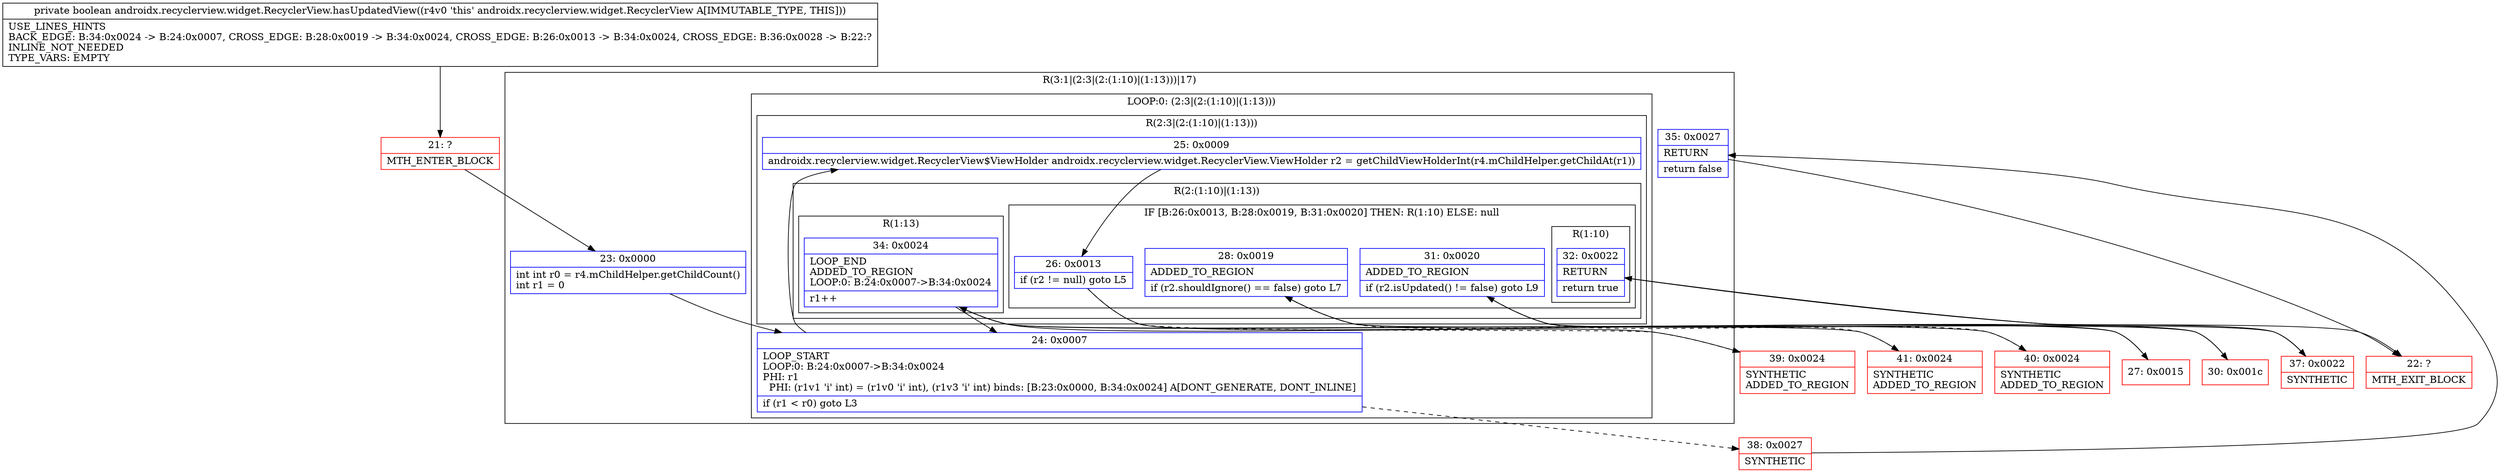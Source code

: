 digraph "CFG forandroidx.recyclerview.widget.RecyclerView.hasUpdatedView()Z" {
subgraph cluster_Region_140723711 {
label = "R(3:1|(2:3|(2:(1:10)|(1:13)))|17)";
node [shape=record,color=blue];
Node_23 [shape=record,label="{23\:\ 0x0000|int int r0 = r4.mChildHelper.getChildCount()\lint r1 = 0\l}"];
subgraph cluster_LoopRegion_1340903758 {
label = "LOOP:0: (2:3|(2:(1:10)|(1:13)))";
node [shape=record,color=blue];
Node_24 [shape=record,label="{24\:\ 0x0007|LOOP_START\lLOOP:0: B:24:0x0007\-\>B:34:0x0024\lPHI: r1 \l  PHI: (r1v1 'i' int) = (r1v0 'i' int), (r1v3 'i' int) binds: [B:23:0x0000, B:34:0x0024] A[DONT_GENERATE, DONT_INLINE]\l|if (r1 \< r0) goto L3\l}"];
subgraph cluster_Region_530873035 {
label = "R(2:3|(2:(1:10)|(1:13)))";
node [shape=record,color=blue];
Node_25 [shape=record,label="{25\:\ 0x0009|androidx.recyclerview.widget.RecyclerView$ViewHolder androidx.recyclerview.widget.RecyclerView.ViewHolder r2 = getChildViewHolderInt(r4.mChildHelper.getChildAt(r1))\l}"];
subgraph cluster_Region_296015553 {
label = "R(2:(1:10)|(1:13))";
node [shape=record,color=blue];
subgraph cluster_IfRegion_226134141 {
label = "IF [B:26:0x0013, B:28:0x0019, B:31:0x0020] THEN: R(1:10) ELSE: null";
node [shape=record,color=blue];
Node_26 [shape=record,label="{26\:\ 0x0013|if (r2 != null) goto L5\l}"];
Node_28 [shape=record,label="{28\:\ 0x0019|ADDED_TO_REGION\l|if (r2.shouldIgnore() == false) goto L7\l}"];
Node_31 [shape=record,label="{31\:\ 0x0020|ADDED_TO_REGION\l|if (r2.isUpdated() != false) goto L9\l}"];
subgraph cluster_Region_1177190860 {
label = "R(1:10)";
node [shape=record,color=blue];
Node_32 [shape=record,label="{32\:\ 0x0022|RETURN\l|return true\l}"];
}
}
subgraph cluster_Region_527784360 {
label = "R(1:13)";
node [shape=record,color=blue];
Node_34 [shape=record,label="{34\:\ 0x0024|LOOP_END\lADDED_TO_REGION\lLOOP:0: B:24:0x0007\-\>B:34:0x0024\l|r1++\l}"];
}
}
}
}
Node_35 [shape=record,label="{35\:\ 0x0027|RETURN\l|return false\l}"];
}
Node_21 [shape=record,color=red,label="{21\:\ ?|MTH_ENTER_BLOCK\l}"];
Node_27 [shape=record,color=red,label="{27\:\ 0x0015}"];
Node_30 [shape=record,color=red,label="{30\:\ 0x001c}"];
Node_37 [shape=record,color=red,label="{37\:\ 0x0022|SYNTHETIC\l}"];
Node_22 [shape=record,color=red,label="{22\:\ ?|MTH_EXIT_BLOCK\l}"];
Node_40 [shape=record,color=red,label="{40\:\ 0x0024|SYNTHETIC\lADDED_TO_REGION\l}"];
Node_41 [shape=record,color=red,label="{41\:\ 0x0024|SYNTHETIC\lADDED_TO_REGION\l}"];
Node_39 [shape=record,color=red,label="{39\:\ 0x0024|SYNTHETIC\lADDED_TO_REGION\l}"];
Node_38 [shape=record,color=red,label="{38\:\ 0x0027|SYNTHETIC\l}"];
MethodNode[shape=record,label="{private boolean androidx.recyclerview.widget.RecyclerView.hasUpdatedView((r4v0 'this' androidx.recyclerview.widget.RecyclerView A[IMMUTABLE_TYPE, THIS]))  | USE_LINES_HINTS\lBACK_EDGE: B:34:0x0024 \-\> B:24:0x0007, CROSS_EDGE: B:28:0x0019 \-\> B:34:0x0024, CROSS_EDGE: B:26:0x0013 \-\> B:34:0x0024, CROSS_EDGE: B:36:0x0028 \-\> B:22:?\lINLINE_NOT_NEEDED\lTYPE_VARS: EMPTY\l}"];
MethodNode -> Node_21;Node_23 -> Node_24;
Node_24 -> Node_25;
Node_24 -> Node_38[style=dashed];
Node_25 -> Node_26;
Node_26 -> Node_27;
Node_26 -> Node_39[style=dashed];
Node_28 -> Node_30;
Node_28 -> Node_41[style=dashed];
Node_31 -> Node_37;
Node_31 -> Node_40[style=dashed];
Node_32 -> Node_22;
Node_34 -> Node_24;
Node_35 -> Node_22;
Node_21 -> Node_23;
Node_27 -> Node_28;
Node_30 -> Node_31;
Node_37 -> Node_32;
Node_40 -> Node_34;
Node_41 -> Node_34;
Node_39 -> Node_34;
Node_38 -> Node_35;
}

